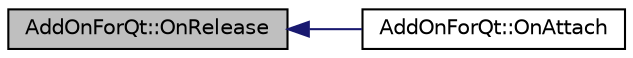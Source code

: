digraph "AddOnForQt::OnRelease"
{
  edge [fontname="Helvetica",fontsize="10",labelfontname="Helvetica",labelfontsize="10"];
  node [fontname="Helvetica",fontsize="10",shape=record];
  rankdir="LR";
  Node317 [label="AddOnForQt::OnRelease",height=0.2,width=0.4,color="black", fillcolor="grey75", style="filled", fontcolor="black"];
  Node317 -> Node318 [dir="back",color="midnightblue",fontsize="10",style="solid",fontname="Helvetica"];
  Node318 [label="AddOnForQt::OnAttach",height=0.2,width=0.4,color="black", fillcolor="white", style="filled",URL="$class_add_on_for_qt.html#a82d654bd69f4a661e50af0ad3476b2a4",tooltip="Any descendent plugin should override this virtual method and perform any necessary initialization..."];
}
